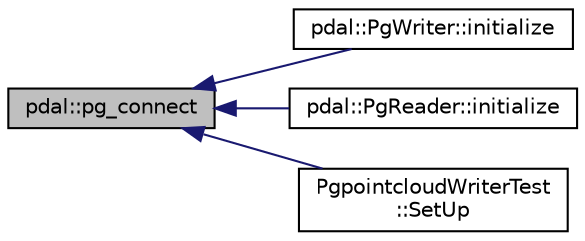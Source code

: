digraph "pdal::pg_connect"
{
  edge [fontname="Helvetica",fontsize="10",labelfontname="Helvetica",labelfontsize="10"];
  node [fontname="Helvetica",fontsize="10",shape=record];
  rankdir="LR";
  Node1 [label="pdal::pg_connect",height=0.2,width=0.4,color="black", fillcolor="grey75", style="filled", fontcolor="black"];
  Node1 -> Node2 [dir="back",color="midnightblue",fontsize="10",style="solid",fontname="Helvetica"];
  Node2 [label="pdal::PgWriter::initialize",height=0.2,width=0.4,color="black", fillcolor="white", style="filled",URL="$classpdal_1_1PgWriter.html#ab63a5594b8c8f995d3a9d35f49e9a2f0"];
  Node1 -> Node3 [dir="back",color="midnightblue",fontsize="10",style="solid",fontname="Helvetica"];
  Node3 [label="pdal::PgReader::initialize",height=0.2,width=0.4,color="black", fillcolor="white", style="filled",URL="$classpdal_1_1PgReader.html#aa331a66a5721b67033658624135914d5"];
  Node1 -> Node4 [dir="back",color="midnightblue",fontsize="10",style="solid",fontname="Helvetica"];
  Node4 [label="PgpointcloudWriterTest\l::SetUp",height=0.2,width=0.4,color="black", fillcolor="white", style="filled",URL="$classPgpointcloudWriterTest.html#a90ce6b300088c548a738d2da7121153e"];
}
